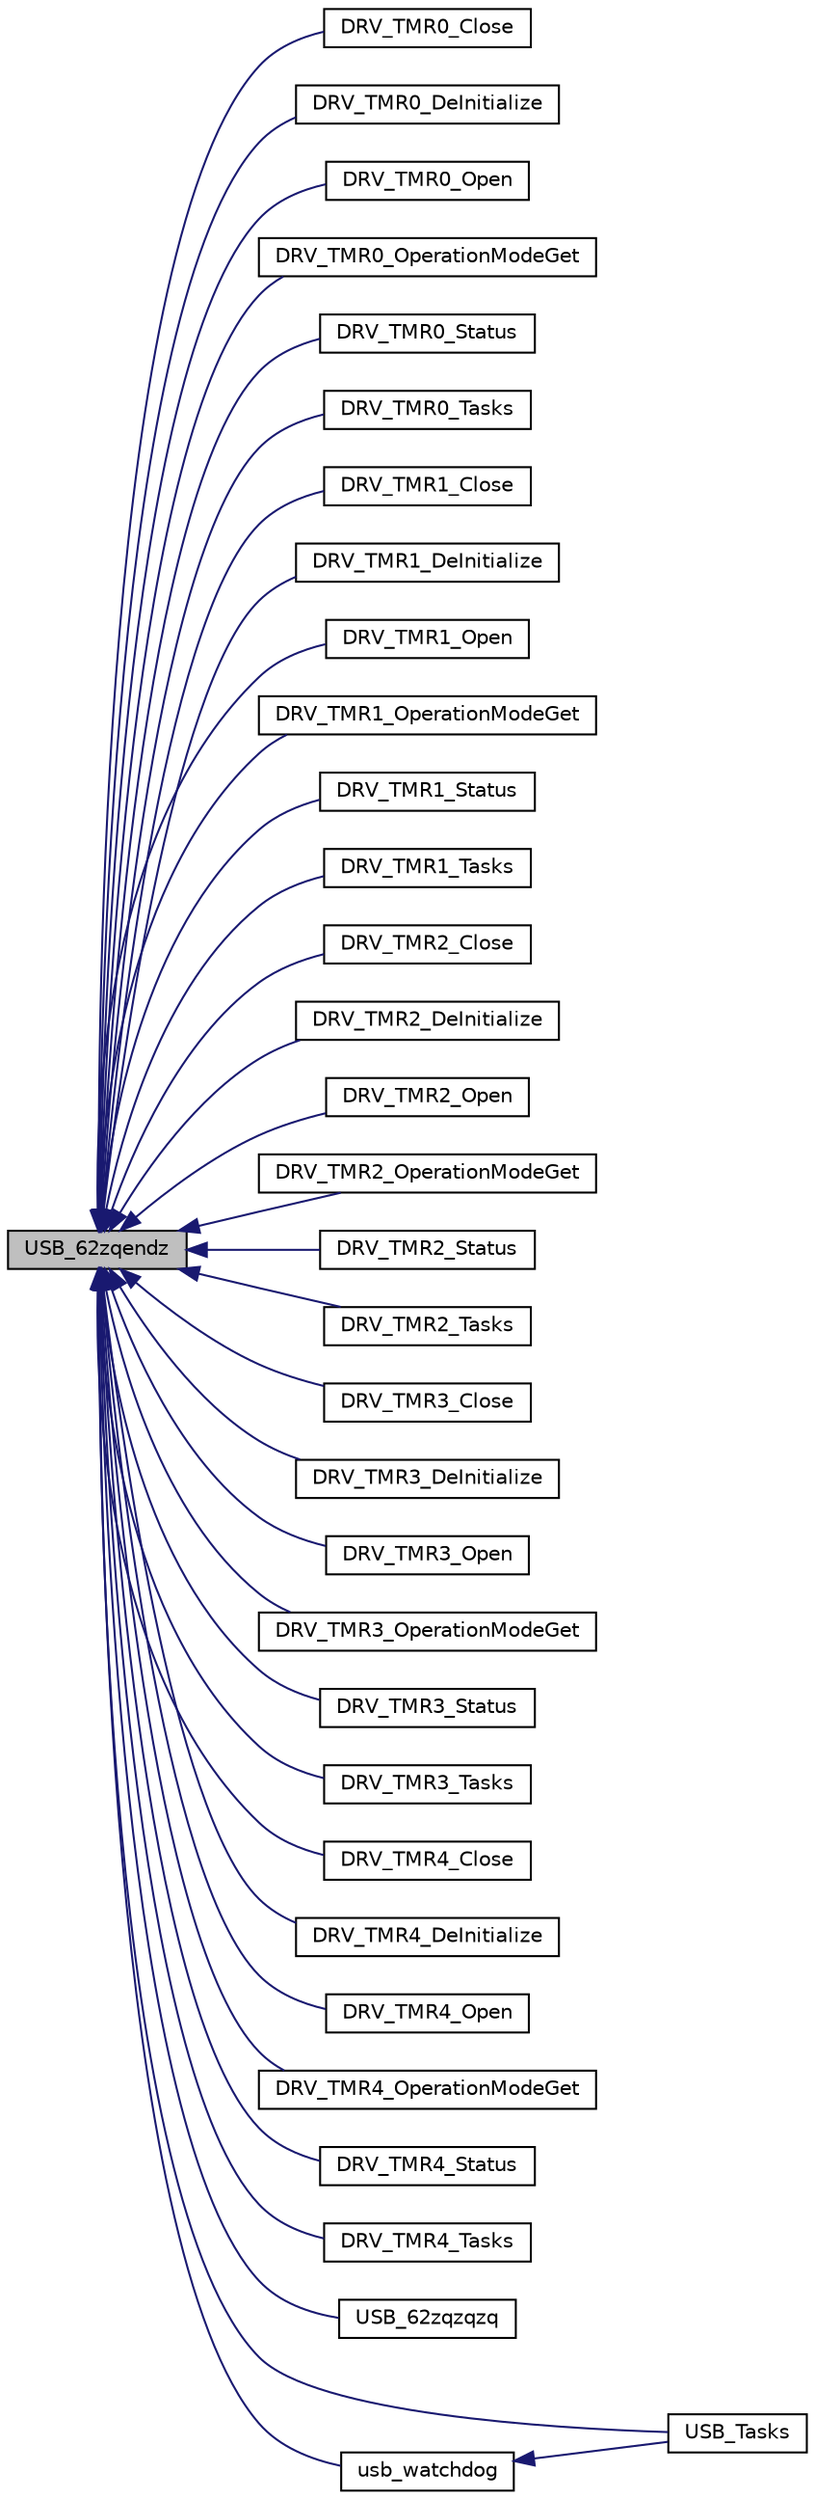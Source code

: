 digraph "USB_62zqendz"
{
  edge [fontname="Helvetica",fontsize="10",labelfontname="Helvetica",labelfontsize="10"];
  node [fontname="Helvetica",fontsize="10",shape=record];
  rankdir="LR";
  Node1887 [label="USB_62zqendz",height=0.2,width=0.4,color="black", fillcolor="grey75", style="filled", fontcolor="black"];
  Node1887 -> Node1888 [dir="back",color="midnightblue",fontsize="10",style="solid",fontname="Helvetica"];
  Node1888 [label="DRV_TMR0_Close",height=0.2,width=0.4,color="black", fillcolor="white", style="filled",URL="$inszt___u_s_b_8c.html#a32eae35a1e64a44969e70c746ec9cdc2"];
  Node1887 -> Node1889 [dir="back",color="midnightblue",fontsize="10",style="solid",fontname="Helvetica"];
  Node1889 [label="DRV_TMR0_DeInitialize",height=0.2,width=0.4,color="black", fillcolor="white", style="filled",URL="$inszt___u_s_b_8c.html#ac35e22ce2277246569aa15a0142f42de"];
  Node1887 -> Node1890 [dir="back",color="midnightblue",fontsize="10",style="solid",fontname="Helvetica"];
  Node1890 [label="DRV_TMR0_Open",height=0.2,width=0.4,color="black", fillcolor="white", style="filled",URL="$inszt___u_s_b_8c.html#a6185be0b1acc5308100e9c168c6d9882"];
  Node1887 -> Node1891 [dir="back",color="midnightblue",fontsize="10",style="solid",fontname="Helvetica"];
  Node1891 [label="DRV_TMR0_OperationModeGet",height=0.2,width=0.4,color="black", fillcolor="white", style="filled",URL="$inszt___u_s_b_8c.html#a75154e72363837310412c5f0f77ca99b"];
  Node1887 -> Node1892 [dir="back",color="midnightblue",fontsize="10",style="solid",fontname="Helvetica"];
  Node1892 [label="DRV_TMR0_Status",height=0.2,width=0.4,color="black", fillcolor="white", style="filled",URL="$inszt___u_s_b_8c.html#aa0b45abb3787c0b80fba63077983fda6"];
  Node1887 -> Node1893 [dir="back",color="midnightblue",fontsize="10",style="solid",fontname="Helvetica"];
  Node1893 [label="DRV_TMR0_Tasks",height=0.2,width=0.4,color="black", fillcolor="white", style="filled",URL="$inszt___u_s_b_8c.html#a074ed24077060483c762988f726d23e9"];
  Node1887 -> Node1894 [dir="back",color="midnightblue",fontsize="10",style="solid",fontname="Helvetica"];
  Node1894 [label="DRV_TMR1_Close",height=0.2,width=0.4,color="black", fillcolor="white", style="filled",URL="$inszt___u_s_b_8c.html#a6a5cde4bb2a1f040394eff6085aa1d59"];
  Node1887 -> Node1895 [dir="back",color="midnightblue",fontsize="10",style="solid",fontname="Helvetica"];
  Node1895 [label="DRV_TMR1_DeInitialize",height=0.2,width=0.4,color="black", fillcolor="white", style="filled",URL="$inszt___u_s_b_8c.html#abf7739f5097a1ceff5268ea070a35c9e"];
  Node1887 -> Node1896 [dir="back",color="midnightblue",fontsize="10",style="solid",fontname="Helvetica"];
  Node1896 [label="DRV_TMR1_Open",height=0.2,width=0.4,color="black", fillcolor="white", style="filled",URL="$inszt___u_s_b_8c.html#ac23662f1a2e62aff3d8576b4fb403b5e"];
  Node1887 -> Node1897 [dir="back",color="midnightblue",fontsize="10",style="solid",fontname="Helvetica"];
  Node1897 [label="DRV_TMR1_OperationModeGet",height=0.2,width=0.4,color="black", fillcolor="white", style="filled",URL="$inszt___u_s_b_8c.html#a2ddcb52c248a14db2f5d3cc2b8396b4d"];
  Node1887 -> Node1898 [dir="back",color="midnightblue",fontsize="10",style="solid",fontname="Helvetica"];
  Node1898 [label="DRV_TMR1_Status",height=0.2,width=0.4,color="black", fillcolor="white", style="filled",URL="$inszt___u_s_b_8c.html#af0b509a65d0cc40830845f905e72f383"];
  Node1887 -> Node1899 [dir="back",color="midnightblue",fontsize="10",style="solid",fontname="Helvetica"];
  Node1899 [label="DRV_TMR1_Tasks",height=0.2,width=0.4,color="black", fillcolor="white", style="filled",URL="$inszt___u_s_b_8c.html#a0c01e1083b80ad88b2bc0fae758b1f0e"];
  Node1887 -> Node1900 [dir="back",color="midnightblue",fontsize="10",style="solid",fontname="Helvetica"];
  Node1900 [label="DRV_TMR2_Close",height=0.2,width=0.4,color="black", fillcolor="white", style="filled",URL="$inszt___u_s_b_8c.html#a5ad44e5f36f8a566c396331e7c08c15d"];
  Node1887 -> Node1901 [dir="back",color="midnightblue",fontsize="10",style="solid",fontname="Helvetica"];
  Node1901 [label="DRV_TMR2_DeInitialize",height=0.2,width=0.4,color="black", fillcolor="white", style="filled",URL="$inszt___u_s_b_8c.html#a0aa800750e31f5d3aea0afcd7faa41fe"];
  Node1887 -> Node1902 [dir="back",color="midnightblue",fontsize="10",style="solid",fontname="Helvetica"];
  Node1902 [label="DRV_TMR2_Open",height=0.2,width=0.4,color="black", fillcolor="white", style="filled",URL="$inszt___u_s_b_8c.html#ae3ec2e7d926f1dfcf4d5b4ec3f4452b1"];
  Node1887 -> Node1903 [dir="back",color="midnightblue",fontsize="10",style="solid",fontname="Helvetica"];
  Node1903 [label="DRV_TMR2_OperationModeGet",height=0.2,width=0.4,color="black", fillcolor="white", style="filled",URL="$inszt___u_s_b_8c.html#aaec612bc5ca6823e226aa9e168f0f7e4"];
  Node1887 -> Node1904 [dir="back",color="midnightblue",fontsize="10",style="solid",fontname="Helvetica"];
  Node1904 [label="DRV_TMR2_Status",height=0.2,width=0.4,color="black", fillcolor="white", style="filled",URL="$inszt___u_s_b_8c.html#ab66021f387d5cbb3e7ab20b7718aa773"];
  Node1887 -> Node1905 [dir="back",color="midnightblue",fontsize="10",style="solid",fontname="Helvetica"];
  Node1905 [label="DRV_TMR2_Tasks",height=0.2,width=0.4,color="black", fillcolor="white", style="filled",URL="$inszt___u_s_b_8c.html#a4cae103296c260a0cacd0bfbb02abec6"];
  Node1887 -> Node1906 [dir="back",color="midnightblue",fontsize="10",style="solid",fontname="Helvetica"];
  Node1906 [label="DRV_TMR3_Close",height=0.2,width=0.4,color="black", fillcolor="white", style="filled",URL="$inszt___u_s_b_8c.html#a5dd9fa4b5c96ae83f17ed22952b3526b"];
  Node1887 -> Node1907 [dir="back",color="midnightblue",fontsize="10",style="solid",fontname="Helvetica"];
  Node1907 [label="DRV_TMR3_DeInitialize",height=0.2,width=0.4,color="black", fillcolor="white", style="filled",URL="$inszt___u_s_b_8c.html#a51119949a1b0dc2ade9d15cd3eef3cf9"];
  Node1887 -> Node1908 [dir="back",color="midnightblue",fontsize="10",style="solid",fontname="Helvetica"];
  Node1908 [label="DRV_TMR3_Open",height=0.2,width=0.4,color="black", fillcolor="white", style="filled",URL="$inszt___u_s_b_8c.html#a14def85d2721c6fe7a0f52e5da985745"];
  Node1887 -> Node1909 [dir="back",color="midnightblue",fontsize="10",style="solid",fontname="Helvetica"];
  Node1909 [label="DRV_TMR3_OperationModeGet",height=0.2,width=0.4,color="black", fillcolor="white", style="filled",URL="$inszt___u_s_b_8c.html#aba3d374b5742c8fed77fb9c5125906e8"];
  Node1887 -> Node1910 [dir="back",color="midnightblue",fontsize="10",style="solid",fontname="Helvetica"];
  Node1910 [label="DRV_TMR3_Status",height=0.2,width=0.4,color="black", fillcolor="white", style="filled",URL="$inszt___u_s_b_8c.html#ab337820f2261ee63bfbdbe91f999de92"];
  Node1887 -> Node1911 [dir="back",color="midnightblue",fontsize="10",style="solid",fontname="Helvetica"];
  Node1911 [label="DRV_TMR3_Tasks",height=0.2,width=0.4,color="black", fillcolor="white", style="filled",URL="$inszt___u_s_b_8c.html#ac4622292b2dab66f9b5ae9778db08478"];
  Node1887 -> Node1912 [dir="back",color="midnightblue",fontsize="10",style="solid",fontname="Helvetica"];
  Node1912 [label="DRV_TMR4_Close",height=0.2,width=0.4,color="black", fillcolor="white", style="filled",URL="$inszt___u_s_b_8c.html#abca98245dd4f6348cc96c19911fa2f7f"];
  Node1887 -> Node1913 [dir="back",color="midnightblue",fontsize="10",style="solid",fontname="Helvetica"];
  Node1913 [label="DRV_TMR4_DeInitialize",height=0.2,width=0.4,color="black", fillcolor="white", style="filled",URL="$inszt___u_s_b_8c.html#a24315793d9553d184024aea496534bc5"];
  Node1887 -> Node1914 [dir="back",color="midnightblue",fontsize="10",style="solid",fontname="Helvetica"];
  Node1914 [label="DRV_TMR4_Open",height=0.2,width=0.4,color="black", fillcolor="white", style="filled",URL="$inszt___u_s_b_8c.html#a6e2c39c5a9d8b23859be0e673b43b1b9"];
  Node1887 -> Node1915 [dir="back",color="midnightblue",fontsize="10",style="solid",fontname="Helvetica"];
  Node1915 [label="DRV_TMR4_OperationModeGet",height=0.2,width=0.4,color="black", fillcolor="white", style="filled",URL="$inszt___u_s_b_8c.html#ad47780c4b3a36ef4f64841b0106a751d"];
  Node1887 -> Node1916 [dir="back",color="midnightblue",fontsize="10",style="solid",fontname="Helvetica"];
  Node1916 [label="DRV_TMR4_Status",height=0.2,width=0.4,color="black", fillcolor="white", style="filled",URL="$inszt___u_s_b_8c.html#aeb55a9257642cf221bcb641b25033668"];
  Node1887 -> Node1917 [dir="back",color="midnightblue",fontsize="10",style="solid",fontname="Helvetica"];
  Node1917 [label="DRV_TMR4_Tasks",height=0.2,width=0.4,color="black", fillcolor="white", style="filled",URL="$inszt___u_s_b_8c.html#a97a4bb302673812056f8ad54ea70b59e"];
  Node1887 -> Node1918 [dir="back",color="midnightblue",fontsize="10",style="solid",fontname="Helvetica"];
  Node1918 [label="USB_62zqzqzq",height=0.2,width=0.4,color="black", fillcolor="white", style="filled",URL="$inszt___u_s_b_8c.html#a20f94b49ac92c611924ac8d218a3c773"];
  Node1887 -> Node1919 [dir="back",color="midnightblue",fontsize="10",style="solid",fontname="Helvetica"];
  Node1919 [label="USB_Tasks",height=0.2,width=0.4,color="black", fillcolor="white", style="filled",URL="$_u_s_b_8h.html#a9a0d9bb70d35b7b2997594a56b7db71d"];
  Node1887 -> Node1920 [dir="back",color="midnightblue",fontsize="10",style="solid",fontname="Helvetica"];
  Node1920 [label="usb_watchdog",height=0.2,width=0.4,color="black", fillcolor="white", style="filled",URL="$inszt___u_s_b_8c.html#ae48585300ee1edaee84152b2cfca7191"];
  Node1920 -> Node1919 [dir="back",color="midnightblue",fontsize="10",style="solid",fontname="Helvetica"];
}

